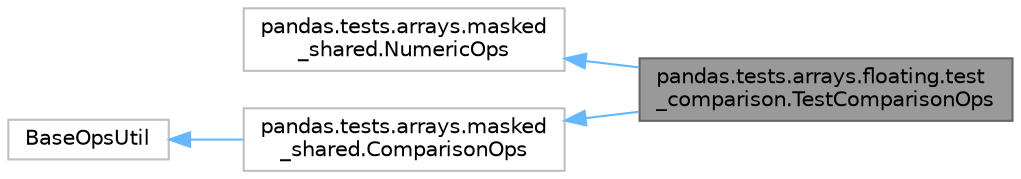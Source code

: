 digraph "pandas.tests.arrays.floating.test_comparison.TestComparisonOps"
{
 // LATEX_PDF_SIZE
  bgcolor="transparent";
  edge [fontname=Helvetica,fontsize=10,labelfontname=Helvetica,labelfontsize=10];
  node [fontname=Helvetica,fontsize=10,shape=box,height=0.2,width=0.4];
  rankdir="LR";
  Node1 [id="Node000001",label="pandas.tests.arrays.floating.test\l_comparison.TestComparisonOps",height=0.2,width=0.4,color="gray40", fillcolor="grey60", style="filled", fontcolor="black",tooltip=" "];
  Node2 -> Node1 [id="edge1_Node000001_Node000002",dir="back",color="steelblue1",style="solid",tooltip=" "];
  Node2 [id="Node000002",label="pandas.tests.arrays.masked\l_shared.NumericOps",height=0.2,width=0.4,color="grey75", fillcolor="white", style="filled",URL="$d5/dff/classpandas_1_1tests_1_1arrays_1_1masked__shared_1_1NumericOps.html",tooltip=" "];
  Node3 -> Node1 [id="edge2_Node000001_Node000003",dir="back",color="steelblue1",style="solid",tooltip=" "];
  Node3 [id="Node000003",label="pandas.tests.arrays.masked\l_shared.ComparisonOps",height=0.2,width=0.4,color="grey75", fillcolor="white", style="filled",URL="$d9/d04/classpandas_1_1tests_1_1arrays_1_1masked__shared_1_1ComparisonOps.html",tooltip=" "];
  Node4 -> Node3 [id="edge3_Node000003_Node000004",dir="back",color="steelblue1",style="solid",tooltip=" "];
  Node4 [id="Node000004",label="BaseOpsUtil",height=0.2,width=0.4,color="grey75", fillcolor="white", style="filled",URL="$d0/d4c/classBaseOpsUtil.html",tooltip=" "];
}
